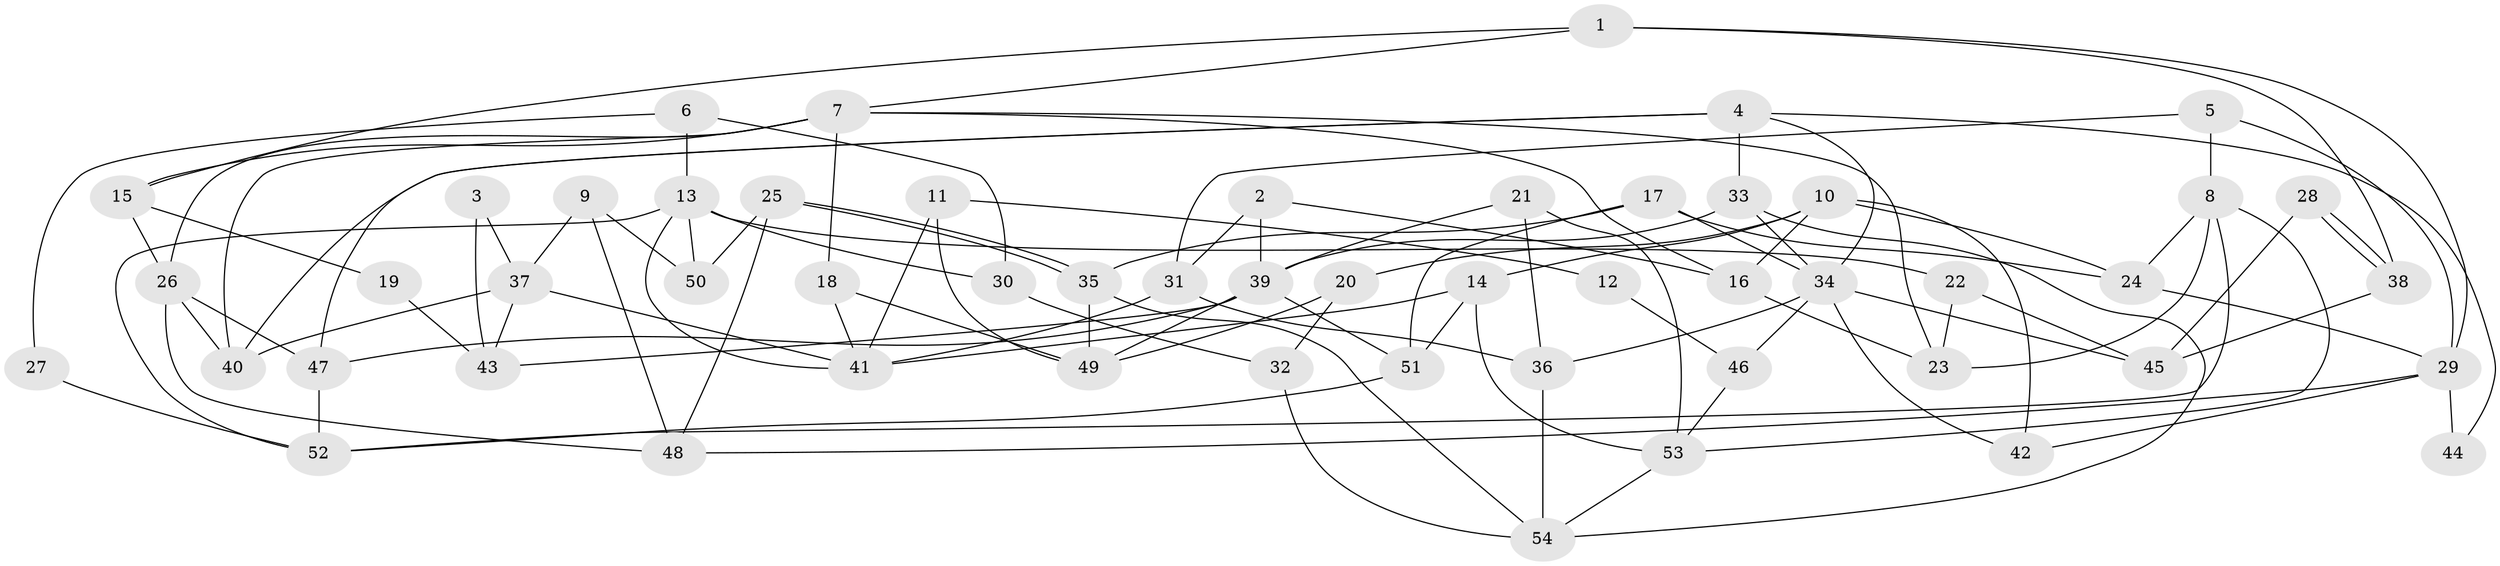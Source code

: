 // Generated by graph-tools (version 1.1) at 2025/02/03/09/25 03:02:15]
// undirected, 54 vertices, 108 edges
graph export_dot {
graph [start="1"]
  node [color=gray90,style=filled];
  1;
  2;
  3;
  4;
  5;
  6;
  7;
  8;
  9;
  10;
  11;
  12;
  13;
  14;
  15;
  16;
  17;
  18;
  19;
  20;
  21;
  22;
  23;
  24;
  25;
  26;
  27;
  28;
  29;
  30;
  31;
  32;
  33;
  34;
  35;
  36;
  37;
  38;
  39;
  40;
  41;
  42;
  43;
  44;
  45;
  46;
  47;
  48;
  49;
  50;
  51;
  52;
  53;
  54;
  1 -- 7;
  1 -- 38;
  1 -- 15;
  1 -- 29;
  2 -- 39;
  2 -- 16;
  2 -- 31;
  3 -- 37;
  3 -- 43;
  4 -- 47;
  4 -- 34;
  4 -- 33;
  4 -- 40;
  4 -- 44;
  5 -- 29;
  5 -- 8;
  5 -- 31;
  6 -- 30;
  6 -- 13;
  6 -- 27;
  7 -- 26;
  7 -- 15;
  7 -- 16;
  7 -- 18;
  7 -- 23;
  7 -- 40;
  8 -- 23;
  8 -- 53;
  8 -- 24;
  8 -- 52;
  9 -- 48;
  9 -- 37;
  9 -- 50;
  10 -- 42;
  10 -- 14;
  10 -- 16;
  10 -- 20;
  10 -- 24;
  11 -- 49;
  11 -- 41;
  11 -- 12;
  12 -- 46;
  13 -- 50;
  13 -- 52;
  13 -- 22;
  13 -- 30;
  13 -- 41;
  14 -- 53;
  14 -- 41;
  14 -- 51;
  15 -- 26;
  15 -- 19;
  16 -- 23;
  17 -- 35;
  17 -- 24;
  17 -- 34;
  17 -- 51;
  18 -- 41;
  18 -- 49;
  19 -- 43;
  20 -- 49;
  20 -- 32;
  21 -- 39;
  21 -- 36;
  21 -- 53;
  22 -- 23;
  22 -- 45;
  24 -- 29;
  25 -- 35;
  25 -- 35;
  25 -- 48;
  25 -- 50;
  26 -- 40;
  26 -- 47;
  26 -- 48;
  27 -- 52;
  28 -- 45;
  28 -- 38;
  28 -- 38;
  29 -- 42;
  29 -- 44;
  29 -- 48;
  30 -- 32;
  31 -- 36;
  31 -- 41;
  32 -- 54;
  33 -- 34;
  33 -- 39;
  33 -- 54;
  34 -- 36;
  34 -- 42;
  34 -- 45;
  34 -- 46;
  35 -- 49;
  35 -- 54;
  36 -- 54;
  37 -- 41;
  37 -- 40;
  37 -- 43;
  38 -- 45;
  39 -- 51;
  39 -- 43;
  39 -- 47;
  39 -- 49;
  46 -- 53;
  47 -- 52;
  51 -- 52;
  53 -- 54;
}
